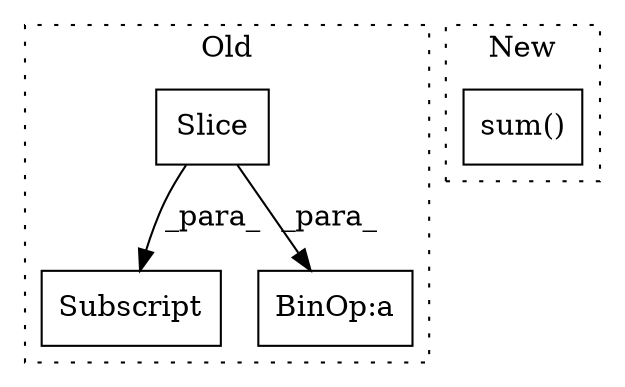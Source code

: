digraph G {
subgraph cluster0 {
1 [label="Slice" a="80" s="2772" l="3" shape="box"];
3 [label="Subscript" a="63" s="2759,0" l="27,0" shape="box"];
4 [label="BinOp:a" a="82" s="2882" l="3" shape="box"];
label = "Old";
style="dotted";
}
subgraph cluster1 {
2 [label="sum()" a="75" s="2949,2986" l="10,1" shape="box"];
label = "New";
style="dotted";
}
1 -> 3 [label="_para_"];
1 -> 4 [label="_para_"];
}
